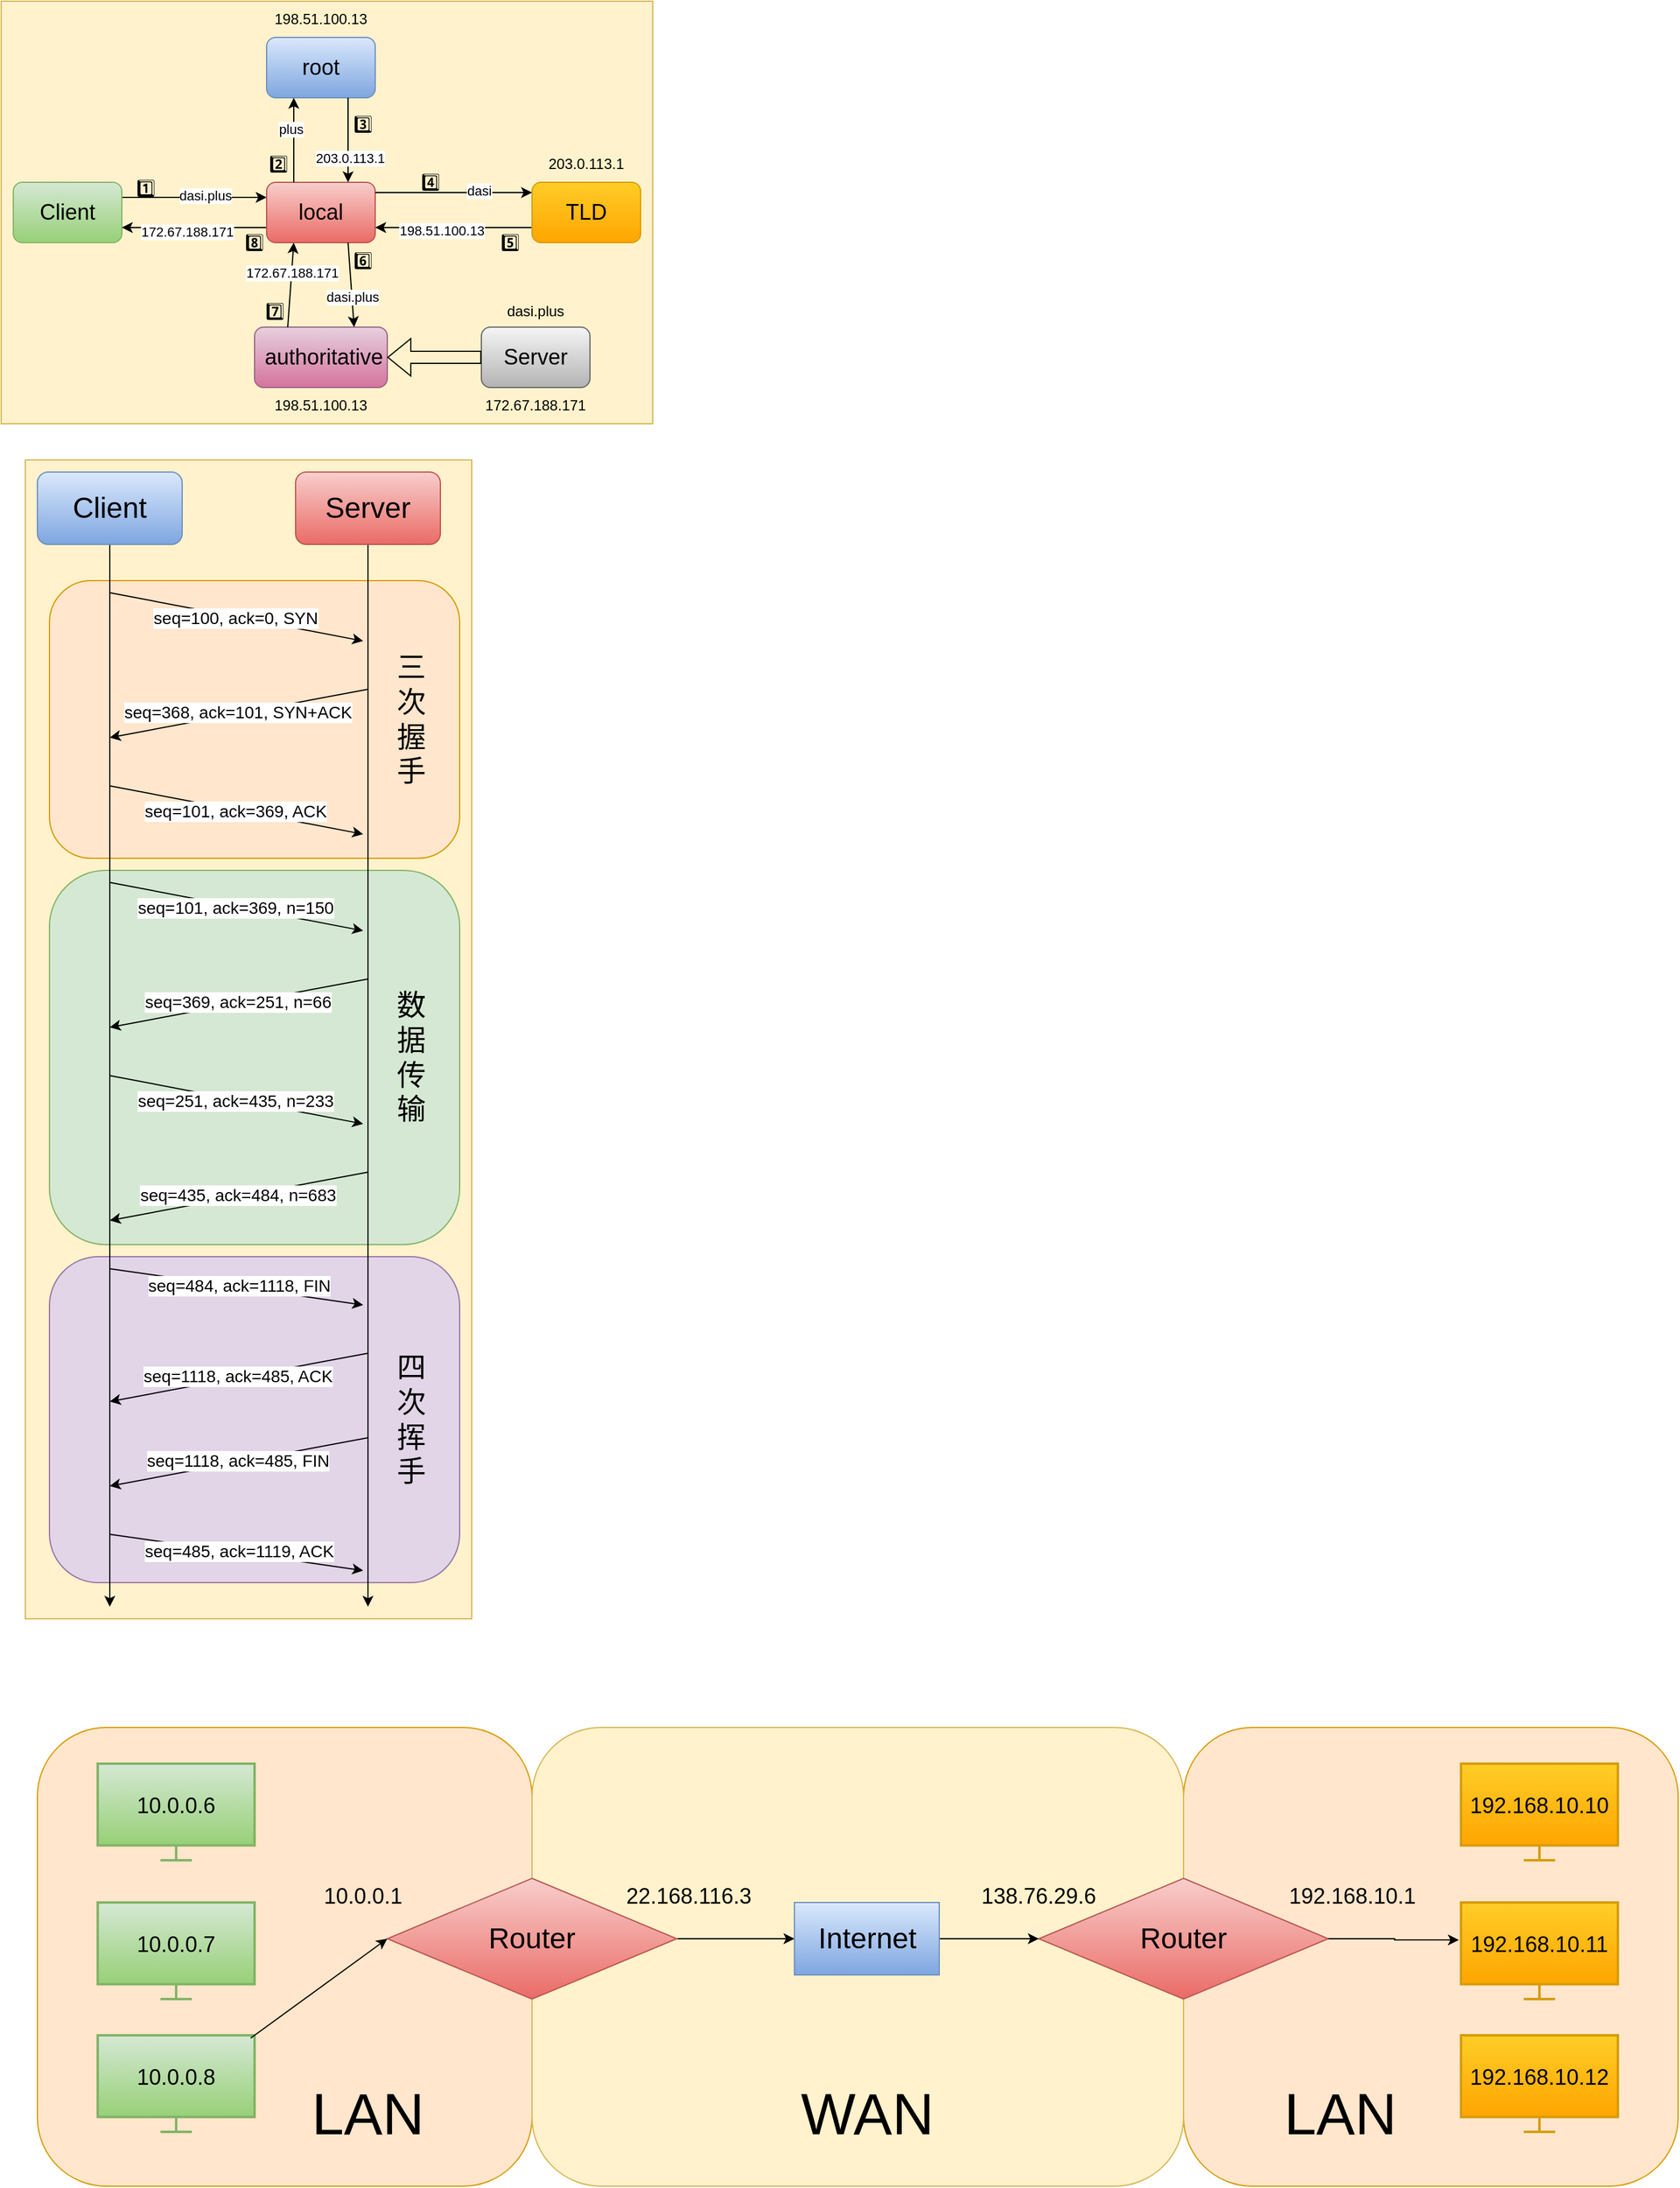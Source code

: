 <mxfile version="28.1.2">
  <diagram name="第 1 页" id="DXNposGeD8m2kUUD6dr9">
    <mxGraphModel dx="1627" dy="1253" grid="0" gridSize="10" guides="1" tooltips="1" connect="1" arrows="1" fold="1" page="1" pageScale="1" pageWidth="4000" pageHeight="5000" background="none" math="0" shadow="0">
      <root>
        <mxCell id="0" />
        <mxCell id="1" parent="0" />
        <mxCell id="_DVDi0-gc4gzOhhX8NLa-147" value="" style="rounded=1;whiteSpace=wrap;html=1;fillColor=#ffe6cc;strokeColor=#d79b00;" vertex="1" parent="1">
          <mxGeometry x="1050" y="1500" width="410" height="380" as="geometry" />
        </mxCell>
        <mxCell id="_DVDi0-gc4gzOhhX8NLa-146" value="" style="rounded=1;whiteSpace=wrap;html=1;fillColor=#ffe6cc;strokeColor=#d79b00;" vertex="1" parent="1">
          <mxGeometry x="100" y="1500" width="410" height="380" as="geometry" />
        </mxCell>
        <mxCell id="_DVDi0-gc4gzOhhX8NLa-143" value="" style="rounded=1;whiteSpace=wrap;html=1;fillColor=#fff2cc;strokeColor=#d6b656;" vertex="1" parent="1">
          <mxGeometry x="510" y="1500" width="540" height="380" as="geometry" />
        </mxCell>
        <mxCell id="_DVDi0-gc4gzOhhX8NLa-91" value="" style="rounded=0;whiteSpace=wrap;html=1;fillColor=#fff2cc;strokeColor=#d6b656;" vertex="1" parent="1">
          <mxGeometry x="90" y="450" width="370" height="960" as="geometry" />
        </mxCell>
        <mxCell id="_DVDi0-gc4gzOhhX8NLa-113" value="" style="rounded=1;whiteSpace=wrap;html=1;fillColor=#e1d5e7;strokeColor=#9673a6;" vertex="1" parent="1">
          <mxGeometry x="110" y="1110" width="340" height="270" as="geometry" />
        </mxCell>
        <mxCell id="_DVDi0-gc4gzOhhX8NLa-114" value="&lt;font style=&quot;font-size: 24px;&quot;&gt;四次挥手&lt;/font&gt;" style="text;html=1;align=center;verticalAlign=middle;whiteSpace=wrap;rounded=0;" vertex="1" parent="1">
          <mxGeometry x="400" y="1230" width="20" height="30" as="geometry" />
        </mxCell>
        <mxCell id="_DVDi0-gc4gzOhhX8NLa-111" value="" style="rounded=1;whiteSpace=wrap;html=1;fillColor=#d5e8d4;strokeColor=#82b366;" vertex="1" parent="1">
          <mxGeometry x="110" y="790" width="340" height="310" as="geometry" />
        </mxCell>
        <mxCell id="_DVDi0-gc4gzOhhX8NLa-112" value="&lt;font style=&quot;font-size: 24px;&quot;&gt;数据传输&lt;/font&gt;" style="text;html=1;align=center;verticalAlign=middle;whiteSpace=wrap;rounded=0;" vertex="1" parent="1">
          <mxGeometry x="400" y="930" width="20" height="30" as="geometry" />
        </mxCell>
        <mxCell id="_DVDi0-gc4gzOhhX8NLa-106" value="" style="rounded=1;whiteSpace=wrap;html=1;fillColor=#ffe6cc;strokeColor=#d79b00;" vertex="1" parent="1">
          <mxGeometry x="110" y="550" width="340" height="230" as="geometry" />
        </mxCell>
        <mxCell id="_DVDi0-gc4gzOhhX8NLa-3" value="" style="rounded=0;whiteSpace=wrap;html=1;fillColor=#fff2cc;strokeColor=#d6b656;" vertex="1" parent="1">
          <mxGeometry x="70" y="70" width="540" height="350" as="geometry" />
        </mxCell>
        <mxCell id="_DVDi0-gc4gzOhhX8NLa-32" style="edgeStyle=orthogonalEdgeStyle;rounded=0;orthogonalLoop=1;jettySize=auto;html=1;exitX=1;exitY=0.25;exitDx=0;exitDy=0;entryX=0;entryY=0.25;entryDx=0;entryDy=0;" edge="1" parent="1" source="_DVDi0-gc4gzOhhX8NLa-4" target="_DVDi0-gc4gzOhhX8NLa-6">
          <mxGeometry relative="1" as="geometry" />
        </mxCell>
        <mxCell id="_DVDi0-gc4gzOhhX8NLa-33" value="dasi.plus" style="edgeLabel;html=1;align=center;verticalAlign=middle;resizable=0;points=[];" vertex="1" connectable="0" parent="_DVDi0-gc4gzOhhX8NLa-32">
          <mxGeometry x="-0.171" y="1" relative="1" as="geometry">
            <mxPoint x="19" y="-1" as="offset" />
          </mxGeometry>
        </mxCell>
        <mxCell id="_DVDi0-gc4gzOhhX8NLa-4" value="&lt;font style=&quot;font-size: 18px;&quot;&gt;Client&lt;/font&gt;" style="rounded=1;whiteSpace=wrap;html=1;fillColor=#d5e8d4;gradientColor=#97d077;strokeColor=#82b366;" vertex="1" parent="1">
          <mxGeometry x="80" y="220" width="90" height="50" as="geometry" />
        </mxCell>
        <mxCell id="_DVDi0-gc4gzOhhX8NLa-55" style="edgeStyle=orthogonalEdgeStyle;rounded=0;orthogonalLoop=1;jettySize=auto;html=1;exitX=0;exitY=0.75;exitDx=0;exitDy=0;entryX=1;entryY=0.75;entryDx=0;entryDy=0;" edge="1" parent="1" source="_DVDi0-gc4gzOhhX8NLa-6" target="_DVDi0-gc4gzOhhX8NLa-4">
          <mxGeometry relative="1" as="geometry" />
        </mxCell>
        <mxCell id="_DVDi0-gc4gzOhhX8NLa-56" value="172.67.188.171" style="edgeLabel;html=1;align=center;verticalAlign=middle;resizable=0;points=[];" vertex="1" connectable="0" parent="_DVDi0-gc4gzOhhX8NLa-55">
          <mxGeometry x="0.616" relative="1" as="geometry">
            <mxPoint x="31" y="3" as="offset" />
          </mxGeometry>
        </mxCell>
        <mxCell id="_DVDi0-gc4gzOhhX8NLa-6" value="&lt;span style=&quot;font-size: 18px;&quot;&gt;local&lt;/span&gt;" style="rounded=1;whiteSpace=wrap;html=1;fillColor=#f8cecc;gradientColor=#ea6b66;strokeColor=#b85450;" vertex="1" parent="1">
          <mxGeometry x="290" y="220" width="90" height="50" as="geometry" />
        </mxCell>
        <mxCell id="_DVDi0-gc4gzOhhX8NLa-7" style="edgeStyle=orthogonalEdgeStyle;rounded=0;orthogonalLoop=1;jettySize=auto;html=1;exitX=0.5;exitY=1;exitDx=0;exitDy=0;" edge="1" parent="1" source="_DVDi0-gc4gzOhhX8NLa-4" target="_DVDi0-gc4gzOhhX8NLa-4">
          <mxGeometry relative="1" as="geometry" />
        </mxCell>
        <mxCell id="_DVDi0-gc4gzOhhX8NLa-10" value="&lt;span style=&quot;font-size: 18px;&quot;&gt;root&lt;/span&gt;" style="rounded=1;whiteSpace=wrap;html=1;fillColor=#dae8fc;gradientColor=#7ea6e0;strokeColor=#6c8ebf;" vertex="1" parent="1">
          <mxGeometry x="290" y="100" width="90" height="50" as="geometry" />
        </mxCell>
        <mxCell id="_DVDi0-gc4gzOhhX8NLa-38" style="edgeStyle=orthogonalEdgeStyle;rounded=0;orthogonalLoop=1;jettySize=auto;html=1;exitX=0;exitY=0.75;exitDx=0;exitDy=0;entryX=1;entryY=0.75;entryDx=0;entryDy=0;" edge="1" parent="1" source="_DVDi0-gc4gzOhhX8NLa-11" target="_DVDi0-gc4gzOhhX8NLa-6">
          <mxGeometry relative="1" as="geometry" />
        </mxCell>
        <mxCell id="_DVDi0-gc4gzOhhX8NLa-39" value="198.51.100.13" style="edgeLabel;html=1;align=center;verticalAlign=middle;resizable=0;points=[];" vertex="1" connectable="0" parent="_DVDi0-gc4gzOhhX8NLa-38">
          <mxGeometry x="0.525" y="2" relative="1" as="geometry">
            <mxPoint x="24" as="offset" />
          </mxGeometry>
        </mxCell>
        <mxCell id="_DVDi0-gc4gzOhhX8NLa-11" value="&lt;span style=&quot;font-size: 18px;&quot;&gt;TLD&lt;/span&gt;" style="rounded=1;whiteSpace=wrap;html=1;fillColor=#ffcd28;gradientColor=#ffa500;strokeColor=#d79b00;" vertex="1" parent="1">
          <mxGeometry x="510" y="220" width="90" height="50" as="geometry" />
        </mxCell>
        <mxCell id="_DVDi0-gc4gzOhhX8NLa-12" value="&lt;span style=&quot;font-size: 18px;&quot;&gt;&amp;nbsp;authoritative&lt;/span&gt;" style="rounded=1;whiteSpace=wrap;html=1;fillColor=#e6d0de;gradientColor=#d5739d;strokeColor=#996185;" vertex="1" parent="1">
          <mxGeometry x="280" y="340" width="110" height="50" as="geometry" />
        </mxCell>
        <mxCell id="_DVDi0-gc4gzOhhX8NLa-16" value="" style="endArrow=classic;html=1;rounded=0;exitX=0.25;exitY=0;exitDx=0;exitDy=0;entryX=0.25;entryY=1;entryDx=0;entryDy=0;" edge="1" parent="1" source="_DVDi0-gc4gzOhhX8NLa-6" target="_DVDi0-gc4gzOhhX8NLa-10">
          <mxGeometry width="50" height="50" relative="1" as="geometry">
            <mxPoint x="330" y="200" as="sourcePoint" />
            <mxPoint x="380" y="150" as="targetPoint" />
          </mxGeometry>
        </mxCell>
        <mxCell id="_DVDi0-gc4gzOhhX8NLa-18" value="plus" style="edgeLabel;html=1;align=center;verticalAlign=middle;resizable=0;points=[];" vertex="1" connectable="0" parent="_DVDi0-gc4gzOhhX8NLa-16">
          <mxGeometry x="-0.1" y="3" relative="1" as="geometry">
            <mxPoint y="-13" as="offset" />
          </mxGeometry>
        </mxCell>
        <mxCell id="_DVDi0-gc4gzOhhX8NLa-17" value="" style="endArrow=classic;html=1;rounded=0;exitX=0.75;exitY=1;exitDx=0;exitDy=0;entryX=0.75;entryY=0;entryDx=0;entryDy=0;" edge="1" parent="1" source="_DVDi0-gc4gzOhhX8NLa-10" target="_DVDi0-gc4gzOhhX8NLa-6">
          <mxGeometry width="50" height="50" relative="1" as="geometry">
            <mxPoint x="290" y="250" as="sourcePoint" />
            <mxPoint x="360" y="180" as="targetPoint" />
          </mxGeometry>
        </mxCell>
        <mxCell id="_DVDi0-gc4gzOhhX8NLa-19" value="203.0.113.1" style="edgeLabel;html=1;align=center;verticalAlign=middle;resizable=0;points=[];" vertex="1" connectable="0" parent="_DVDi0-gc4gzOhhX8NLa-17">
          <mxGeometry x="-0.019" y="1" relative="1" as="geometry">
            <mxPoint y="15" as="offset" />
          </mxGeometry>
        </mxCell>
        <mxCell id="_DVDi0-gc4gzOhhX8NLa-20" value="198.51.100.13" style="text;html=1;align=center;verticalAlign=middle;whiteSpace=wrap;rounded=0;" vertex="1" parent="1">
          <mxGeometry x="305" y="70" width="60" height="30" as="geometry" />
        </mxCell>
        <mxCell id="_DVDi0-gc4gzOhhX8NLa-21" value="203.0.113.1" style="text;html=1;align=center;verticalAlign=middle;whiteSpace=wrap;rounded=0;" vertex="1" parent="1">
          <mxGeometry x="525" y="190" width="60" height="30" as="geometry" />
        </mxCell>
        <mxCell id="_DVDi0-gc4gzOhhX8NLa-22" value="198.51.100.13" style="text;html=1;align=center;verticalAlign=middle;whiteSpace=wrap;rounded=0;" vertex="1" parent="1">
          <mxGeometry x="305" y="390" width="60" height="30" as="geometry" />
        </mxCell>
        <mxCell id="_DVDi0-gc4gzOhhX8NLa-24" value="&lt;font style=&quot;font-size: 14px;&quot;&gt;2️⃣&lt;/font&gt;" style="text;html=1;align=center;verticalAlign=middle;whiteSpace=wrap;rounded=0;" vertex="1" parent="1">
          <mxGeometry x="270" y="190" width="60" height="30" as="geometry" />
        </mxCell>
        <mxCell id="_DVDi0-gc4gzOhhX8NLa-25" value="&lt;font style=&quot;font-size: 14px;&quot;&gt;1️⃣&lt;/font&gt;" style="text;html=1;align=center;verticalAlign=middle;whiteSpace=wrap;rounded=0;" vertex="1" parent="1">
          <mxGeometry x="160" y="210" width="60" height="30" as="geometry" />
        </mxCell>
        <mxCell id="_DVDi0-gc4gzOhhX8NLa-26" value="&lt;font style=&quot;font-size: 14px;&quot;&gt;3️⃣&lt;/font&gt;" style="text;html=1;align=center;verticalAlign=middle;whiteSpace=wrap;rounded=0;" vertex="1" parent="1">
          <mxGeometry x="340" y="157" width="60" height="30" as="geometry" />
        </mxCell>
        <mxCell id="_DVDi0-gc4gzOhhX8NLa-28" value="" style="endArrow=classic;html=1;rounded=0;exitX=1;exitY=0.25;exitDx=0;exitDy=0;entryX=0;entryY=0.25;entryDx=0;entryDy=0;" edge="1" parent="1">
          <mxGeometry width="50" height="50" relative="1" as="geometry">
            <mxPoint x="380.0" y="228.5" as="sourcePoint" />
            <mxPoint x="510" y="228.5" as="targetPoint" />
          </mxGeometry>
        </mxCell>
        <mxCell id="_DVDi0-gc4gzOhhX8NLa-29" value="dasi" style="edgeLabel;html=1;align=center;verticalAlign=middle;resizable=0;points=[];" vertex="1" connectable="0" parent="_DVDi0-gc4gzOhhX8NLa-28">
          <mxGeometry x="-0.1" y="3" relative="1" as="geometry">
            <mxPoint x="27" y="1" as="offset" />
          </mxGeometry>
        </mxCell>
        <mxCell id="_DVDi0-gc4gzOhhX8NLa-34" value="&lt;font style=&quot;font-size: 14px;&quot;&gt;4️⃣&lt;/font&gt;" style="text;html=1;align=center;verticalAlign=middle;whiteSpace=wrap;rounded=0;" vertex="1" parent="1">
          <mxGeometry x="396" y="205" width="60" height="30" as="geometry" />
        </mxCell>
        <mxCell id="_DVDi0-gc4gzOhhX8NLa-40" value="&lt;font style=&quot;font-size: 14px;&quot;&gt;5️⃣&lt;/font&gt;" style="text;html=1;align=center;verticalAlign=middle;whiteSpace=wrap;rounded=0;" vertex="1" parent="1">
          <mxGeometry x="462" y="255" width="60" height="30" as="geometry" />
        </mxCell>
        <mxCell id="_DVDi0-gc4gzOhhX8NLa-44" value="" style="endArrow=classic;html=1;rounded=0;exitX=0.75;exitY=1;exitDx=0;exitDy=0;entryX=0.75;entryY=0;entryDx=0;entryDy=0;" edge="1" parent="1" source="_DVDi0-gc4gzOhhX8NLa-6" target="_DVDi0-gc4gzOhhX8NLa-12">
          <mxGeometry width="50" height="50" relative="1" as="geometry">
            <mxPoint x="365" y="300" as="sourcePoint" />
            <mxPoint x="495.0" y="300" as="targetPoint" />
          </mxGeometry>
        </mxCell>
        <mxCell id="_DVDi0-gc4gzOhhX8NLa-52" value="dasi.plus" style="edgeLabel;html=1;align=center;verticalAlign=middle;resizable=0;points=[];" vertex="1" connectable="0" parent="_DVDi0-gc4gzOhhX8NLa-44">
          <mxGeometry x="0.267" relative="1" as="geometry">
            <mxPoint as="offset" />
          </mxGeometry>
        </mxCell>
        <mxCell id="_DVDi0-gc4gzOhhX8NLa-47" value="" style="endArrow=classic;html=1;rounded=0;exitX=0.25;exitY=0;exitDx=0;exitDy=0;entryX=0.25;entryY=1;entryDx=0;entryDy=0;" edge="1" parent="1" source="_DVDi0-gc4gzOhhX8NLa-12" target="_DVDi0-gc4gzOhhX8NLa-6">
          <mxGeometry width="50" height="50" relative="1" as="geometry">
            <mxPoint x="360" y="290" as="sourcePoint" />
            <mxPoint x="365" y="360" as="targetPoint" />
          </mxGeometry>
        </mxCell>
        <mxCell id="_DVDi0-gc4gzOhhX8NLa-54" value="172.67.188.171" style="edgeLabel;html=1;align=center;verticalAlign=middle;resizable=0;points=[];" vertex="1" connectable="0" parent="_DVDi0-gc4gzOhhX8NLa-47">
          <mxGeometry x="0.303" relative="1" as="geometry">
            <mxPoint as="offset" />
          </mxGeometry>
        </mxCell>
        <mxCell id="_DVDi0-gc4gzOhhX8NLa-49" value="&lt;font style=&quot;font-size: 14px;&quot;&gt;6️⃣&lt;/font&gt;" style="text;html=1;align=center;verticalAlign=middle;whiteSpace=wrap;rounded=0;" vertex="1" parent="1">
          <mxGeometry x="340" y="270" width="60" height="30" as="geometry" />
        </mxCell>
        <mxCell id="_DVDi0-gc4gzOhhX8NLa-50" value="&lt;font style=&quot;font-size: 14px;&quot;&gt;7️⃣&lt;/font&gt;" style="text;html=1;align=center;verticalAlign=middle;whiteSpace=wrap;rounded=0;" vertex="1" parent="1">
          <mxGeometry x="267" y="312" width="60" height="30" as="geometry" />
        </mxCell>
        <mxCell id="_DVDi0-gc4gzOhhX8NLa-57" value="&lt;span style=&quot;font-size: 14px;&quot;&gt;8️⃣&lt;/span&gt;" style="text;html=1;align=center;verticalAlign=middle;whiteSpace=wrap;rounded=0;" vertex="1" parent="1">
          <mxGeometry x="250" y="255" width="60" height="30" as="geometry" />
        </mxCell>
        <mxCell id="_DVDi0-gc4gzOhhX8NLa-58" value="&lt;span style=&quot;font-size: 18px;&quot;&gt;Server&lt;/span&gt;" style="rounded=1;whiteSpace=wrap;html=1;fillColor=#f5f5f5;strokeColor=#666666;gradientColor=#b3b3b3;" vertex="1" parent="1">
          <mxGeometry x="468" y="340" width="90" height="50" as="geometry" />
        </mxCell>
        <mxCell id="_DVDi0-gc4gzOhhX8NLa-59" value="172.67.188.171" style="text;html=1;align=center;verticalAlign=middle;whiteSpace=wrap;rounded=0;" vertex="1" parent="1">
          <mxGeometry x="483" y="390" width="60" height="30" as="geometry" />
        </mxCell>
        <mxCell id="_DVDi0-gc4gzOhhX8NLa-62" value="dasi.plus" style="text;html=1;align=center;verticalAlign=middle;whiteSpace=wrap;rounded=0;" vertex="1" parent="1">
          <mxGeometry x="483" y="312" width="60" height="30" as="geometry" />
        </mxCell>
        <mxCell id="_DVDi0-gc4gzOhhX8NLa-66" value="" style="shape=flexArrow;endArrow=classic;html=1;rounded=0;exitX=0;exitY=0.5;exitDx=0;exitDy=0;entryX=1;entryY=0.5;entryDx=0;entryDy=0;" edge="1" parent="1" source="_DVDi0-gc4gzOhhX8NLa-58" target="_DVDi0-gc4gzOhhX8NLa-12">
          <mxGeometry width="50" height="50" relative="1" as="geometry">
            <mxPoint x="379" y="290" as="sourcePoint" />
            <mxPoint x="429" y="240" as="targetPoint" />
          </mxGeometry>
        </mxCell>
        <mxCell id="_DVDi0-gc4gzOhhX8NLa-71" style="edgeStyle=orthogonalEdgeStyle;rounded=0;orthogonalLoop=1;jettySize=auto;html=1;exitX=0.5;exitY=1;exitDx=0;exitDy=0;" edge="1" parent="1" source="_DVDi0-gc4gzOhhX8NLa-69">
          <mxGeometry relative="1" as="geometry">
            <mxPoint x="160" y="1400" as="targetPoint" />
          </mxGeometry>
        </mxCell>
        <mxCell id="_DVDi0-gc4gzOhhX8NLa-69" value="&lt;font style=&quot;font-size: 24px;&quot;&gt;Client&lt;/font&gt;" style="rounded=1;whiteSpace=wrap;html=1;fillColor=#dae8fc;gradientColor=#7ea6e0;strokeColor=#6c8ebf;" vertex="1" parent="1">
          <mxGeometry x="100" y="460" width="120" height="60" as="geometry" />
        </mxCell>
        <mxCell id="_DVDi0-gc4gzOhhX8NLa-72" style="edgeStyle=orthogonalEdgeStyle;rounded=0;orthogonalLoop=1;jettySize=auto;html=1;exitX=0.5;exitY=1;exitDx=0;exitDy=0;" edge="1" parent="1" source="_DVDi0-gc4gzOhhX8NLa-70">
          <mxGeometry relative="1" as="geometry">
            <mxPoint x="374" y="1400" as="targetPoint" />
          </mxGeometry>
        </mxCell>
        <mxCell id="_DVDi0-gc4gzOhhX8NLa-70" value="&lt;font style=&quot;font-size: 24px;&quot;&gt;Server&lt;/font&gt;" style="rounded=1;whiteSpace=wrap;html=1;fillColor=#f8cecc;gradientColor=#ea6b66;strokeColor=#b85450;" vertex="1" parent="1">
          <mxGeometry x="314" y="460" width="120" height="60" as="geometry" />
        </mxCell>
        <mxCell id="_DVDi0-gc4gzOhhX8NLa-76" value="" style="endArrow=classic;html=1;rounded=0;" edge="1" parent="1">
          <mxGeometry width="50" height="50" relative="1" as="geometry">
            <mxPoint x="160" y="800" as="sourcePoint" />
            <mxPoint x="370" y="840" as="targetPoint" />
          </mxGeometry>
        </mxCell>
        <mxCell id="_DVDi0-gc4gzOhhX8NLa-80" value="&lt;font style=&quot;font-size: 14px;&quot;&gt;seq=101, ack=369, n=150&lt;/font&gt;" style="edgeLabel;html=1;align=center;verticalAlign=middle;resizable=0;points=[];" vertex="1" connectable="0" parent="_DVDi0-gc4gzOhhX8NLa-76">
          <mxGeometry x="-0.008" y="-1" relative="1" as="geometry">
            <mxPoint as="offset" />
          </mxGeometry>
        </mxCell>
        <mxCell id="_DVDi0-gc4gzOhhX8NLa-77" value="" style="endArrow=classic;html=1;rounded=0;" edge="1" parent="1">
          <mxGeometry width="50" height="50" relative="1" as="geometry">
            <mxPoint x="374" y="880" as="sourcePoint" />
            <mxPoint x="160" y="920" as="targetPoint" />
          </mxGeometry>
        </mxCell>
        <mxCell id="_DVDi0-gc4gzOhhX8NLa-81" value="&lt;font style=&quot;font-size: 14px;&quot;&gt;seq=369, ack=251, n=66&lt;/font&gt;" style="edgeLabel;html=1;align=center;verticalAlign=middle;resizable=0;points=[];" vertex="1" connectable="0" parent="_DVDi0-gc4gzOhhX8NLa-77">
          <mxGeometry x="0.008" y="-1" relative="1" as="geometry">
            <mxPoint as="offset" />
          </mxGeometry>
        </mxCell>
        <mxCell id="_DVDi0-gc4gzOhhX8NLa-83" value="" style="endArrow=classic;html=1;rounded=0;" edge="1" parent="1">
          <mxGeometry width="50" height="50" relative="1" as="geometry">
            <mxPoint x="160" y="960" as="sourcePoint" />
            <mxPoint x="370" y="1000" as="targetPoint" />
          </mxGeometry>
        </mxCell>
        <mxCell id="_DVDi0-gc4gzOhhX8NLa-84" value="&lt;font style=&quot;font-size: 14px;&quot;&gt;seq=251, ack=435, n=233&lt;/font&gt;" style="edgeLabel;html=1;align=center;verticalAlign=middle;resizable=0;points=[];" vertex="1" connectable="0" parent="_DVDi0-gc4gzOhhX8NLa-83">
          <mxGeometry x="-0.008" y="-1" relative="1" as="geometry">
            <mxPoint as="offset" />
          </mxGeometry>
        </mxCell>
        <mxCell id="_DVDi0-gc4gzOhhX8NLa-85" value="" style="endArrow=classic;html=1;rounded=0;" edge="1" parent="1">
          <mxGeometry width="50" height="50" relative="1" as="geometry">
            <mxPoint x="374" y="1040" as="sourcePoint" />
            <mxPoint x="160" y="1080" as="targetPoint" />
          </mxGeometry>
        </mxCell>
        <mxCell id="_DVDi0-gc4gzOhhX8NLa-86" value="&lt;font style=&quot;font-size: 14px;&quot;&gt;seq=435, ack=484, n=683&lt;/font&gt;" style="edgeLabel;html=1;align=center;verticalAlign=middle;resizable=0;points=[];" vertex="1" connectable="0" parent="_DVDi0-gc4gzOhhX8NLa-85">
          <mxGeometry x="0.008" y="-1" relative="1" as="geometry">
            <mxPoint as="offset" />
          </mxGeometry>
        </mxCell>
        <mxCell id="_DVDi0-gc4gzOhhX8NLa-88" value="" style="endArrow=classic;html=1;rounded=0;" edge="1" parent="1">
          <mxGeometry width="50" height="50" relative="1" as="geometry">
            <mxPoint x="160" y="1120" as="sourcePoint" />
            <mxPoint x="370" y="1150" as="targetPoint" />
          </mxGeometry>
        </mxCell>
        <mxCell id="_DVDi0-gc4gzOhhX8NLa-89" value="&lt;span style=&quot;font-size: 14px;&quot;&gt;seq=484, ack=1118, FIN&lt;/span&gt;" style="edgeLabel;html=1;align=center;verticalAlign=middle;resizable=0;points=[];" vertex="1" connectable="0" parent="_DVDi0-gc4gzOhhX8NLa-88">
          <mxGeometry x="0.014" y="1" relative="1" as="geometry">
            <mxPoint as="offset" />
          </mxGeometry>
        </mxCell>
        <mxCell id="_DVDi0-gc4gzOhhX8NLa-93" value="" style="endArrow=classic;html=1;rounded=0;" edge="1" parent="1">
          <mxGeometry width="50" height="50" relative="1" as="geometry">
            <mxPoint x="160" y="560" as="sourcePoint" />
            <mxPoint x="370" y="600" as="targetPoint" />
          </mxGeometry>
        </mxCell>
        <mxCell id="_DVDi0-gc4gzOhhX8NLa-94" value="&lt;font style=&quot;font-size: 14px;&quot;&gt;seq=100, ack=0, SYN&lt;/font&gt;" style="edgeLabel;html=1;align=center;verticalAlign=middle;resizable=0;points=[];" vertex="1" connectable="0" parent="_DVDi0-gc4gzOhhX8NLa-93">
          <mxGeometry x="-0.008" y="-1" relative="1" as="geometry">
            <mxPoint as="offset" />
          </mxGeometry>
        </mxCell>
        <mxCell id="_DVDi0-gc4gzOhhX8NLa-95" value="" style="endArrow=classic;html=1;rounded=0;" edge="1" parent="1">
          <mxGeometry width="50" height="50" relative="1" as="geometry">
            <mxPoint x="374" y="640" as="sourcePoint" />
            <mxPoint x="160" y="680" as="targetPoint" />
          </mxGeometry>
        </mxCell>
        <mxCell id="_DVDi0-gc4gzOhhX8NLa-96" value="&lt;font style=&quot;font-size: 14px;&quot;&gt;seq=368, ack=101, SYN+ACK&lt;/font&gt;" style="edgeLabel;html=1;align=center;verticalAlign=middle;resizable=0;points=[];" vertex="1" connectable="0" parent="_DVDi0-gc4gzOhhX8NLa-95">
          <mxGeometry x="0.008" y="-1" relative="1" as="geometry">
            <mxPoint as="offset" />
          </mxGeometry>
        </mxCell>
        <mxCell id="_DVDi0-gc4gzOhhX8NLa-97" value="" style="endArrow=classic;html=1;rounded=0;" edge="1" parent="1">
          <mxGeometry width="50" height="50" relative="1" as="geometry">
            <mxPoint x="160" y="720" as="sourcePoint" />
            <mxPoint x="370" y="760" as="targetPoint" />
          </mxGeometry>
        </mxCell>
        <mxCell id="_DVDi0-gc4gzOhhX8NLa-98" value="&lt;font style=&quot;font-size: 14px;&quot;&gt;seq=101, ack=369, ACK&lt;/font&gt;" style="edgeLabel;html=1;align=center;verticalAlign=middle;resizable=0;points=[];" vertex="1" connectable="0" parent="_DVDi0-gc4gzOhhX8NLa-97">
          <mxGeometry x="-0.008" y="-1" relative="1" as="geometry">
            <mxPoint as="offset" />
          </mxGeometry>
        </mxCell>
        <mxCell id="_DVDi0-gc4gzOhhX8NLa-100" value="" style="endArrow=classic;html=1;rounded=0;" edge="1" parent="1">
          <mxGeometry width="50" height="50" relative="1" as="geometry">
            <mxPoint x="374" y="1190" as="sourcePoint" />
            <mxPoint x="160" y="1230" as="targetPoint" />
          </mxGeometry>
        </mxCell>
        <mxCell id="_DVDi0-gc4gzOhhX8NLa-101" value="&lt;font style=&quot;font-size: 14px;&quot;&gt;seq=1118, ack=485, ACK&lt;/font&gt;" style="edgeLabel;html=1;align=center;verticalAlign=middle;resizable=0;points=[];" vertex="1" connectable="0" parent="_DVDi0-gc4gzOhhX8NLa-100">
          <mxGeometry x="0.008" y="-1" relative="1" as="geometry">
            <mxPoint as="offset" />
          </mxGeometry>
        </mxCell>
        <mxCell id="_DVDi0-gc4gzOhhX8NLa-102" value="" style="endArrow=classic;html=1;rounded=0;" edge="1" parent="1">
          <mxGeometry width="50" height="50" relative="1" as="geometry">
            <mxPoint x="160" y="1340" as="sourcePoint" />
            <mxPoint x="370" y="1370" as="targetPoint" />
          </mxGeometry>
        </mxCell>
        <mxCell id="_DVDi0-gc4gzOhhX8NLa-103" value="&lt;span style=&quot;font-size: 14px;&quot;&gt;seq=485, ack=1119, ACK&lt;/span&gt;" style="edgeLabel;html=1;align=center;verticalAlign=middle;resizable=0;points=[];" vertex="1" connectable="0" parent="_DVDi0-gc4gzOhhX8NLa-102">
          <mxGeometry x="0.014" y="1" relative="1" as="geometry">
            <mxPoint as="offset" />
          </mxGeometry>
        </mxCell>
        <mxCell id="_DVDi0-gc4gzOhhX8NLa-104" value="" style="endArrow=classic;html=1;rounded=0;" edge="1" parent="1">
          <mxGeometry width="50" height="50" relative="1" as="geometry">
            <mxPoint x="374" y="1260" as="sourcePoint" />
            <mxPoint x="160" y="1300" as="targetPoint" />
          </mxGeometry>
        </mxCell>
        <mxCell id="_DVDi0-gc4gzOhhX8NLa-105" value="&lt;font style=&quot;font-size: 14px;&quot;&gt;seq=1118, ack=485, FIN&lt;/font&gt;" style="edgeLabel;html=1;align=center;verticalAlign=middle;resizable=0;points=[];" vertex="1" connectable="0" parent="_DVDi0-gc4gzOhhX8NLa-104">
          <mxGeometry x="0.008" y="-1" relative="1" as="geometry">
            <mxPoint as="offset" />
          </mxGeometry>
        </mxCell>
        <mxCell id="_DVDi0-gc4gzOhhX8NLa-108" value="&lt;font style=&quot;font-size: 24px;&quot;&gt;三次握手&lt;/font&gt;" style="text;html=1;align=center;verticalAlign=middle;whiteSpace=wrap;rounded=0;" vertex="1" parent="1">
          <mxGeometry x="400" y="650" width="20" height="30" as="geometry" />
        </mxCell>
        <mxCell id="_DVDi0-gc4gzOhhX8NLa-119" value="" style="html=1;verticalLabelPosition=bottom;align=center;labelBackgroundColor=#ffffff;verticalAlign=top;strokeWidth=2;strokeColor=#d79b00;shadow=0;dashed=0;shape=mxgraph.ios7.icons.monitor;fillColor=#ffcd28;gradientColor=#ffa500;" vertex="1" parent="1">
          <mxGeometry x="1280" y="1530" width="130" height="80" as="geometry" />
        </mxCell>
        <mxCell id="_DVDi0-gc4gzOhhX8NLa-120" value="&lt;font style=&quot;font-size: 18px;&quot;&gt;192.168.10.10&lt;/font&gt;" style="text;html=1;align=center;verticalAlign=middle;whiteSpace=wrap;rounded=0;" vertex="1" parent="1">
          <mxGeometry x="1315" y="1550" width="60" height="30" as="geometry" />
        </mxCell>
        <mxCell id="_DVDi0-gc4gzOhhX8NLa-121" value="" style="html=1;verticalLabelPosition=bottom;align=center;labelBackgroundColor=#ffffff;verticalAlign=top;strokeWidth=2;strokeColor=#d79b00;shadow=0;dashed=0;shape=mxgraph.ios7.icons.monitor;fillColor=#ffcd28;gradientColor=#ffa500;" vertex="1" parent="1">
          <mxGeometry x="1280" y="1645" width="130" height="80" as="geometry" />
        </mxCell>
        <mxCell id="_DVDi0-gc4gzOhhX8NLa-122" value="&lt;font style=&quot;font-size: 18px;&quot;&gt;192.168.10.11&lt;/font&gt;" style="text;html=1;align=center;verticalAlign=middle;whiteSpace=wrap;rounded=0;" vertex="1" parent="1">
          <mxGeometry x="1315" y="1665" width="60" height="30" as="geometry" />
        </mxCell>
        <mxCell id="_DVDi0-gc4gzOhhX8NLa-123" value="" style="html=1;verticalLabelPosition=bottom;align=center;labelBackgroundColor=#ffffff;verticalAlign=top;strokeWidth=2;strokeColor=#d79b00;shadow=0;dashed=0;shape=mxgraph.ios7.icons.monitor;fillColor=#ffcd28;gradientColor=#ffa500;" vertex="1" parent="1">
          <mxGeometry x="1280" y="1755" width="130" height="80" as="geometry" />
        </mxCell>
        <mxCell id="_DVDi0-gc4gzOhhX8NLa-124" value="&lt;font style=&quot;font-size: 18px;&quot;&gt;192.168.10.12&lt;/font&gt;" style="text;html=1;align=center;verticalAlign=middle;whiteSpace=wrap;rounded=0;" vertex="1" parent="1">
          <mxGeometry x="1315" y="1775" width="60" height="30" as="geometry" />
        </mxCell>
        <mxCell id="_DVDi0-gc4gzOhhX8NLa-127" value="&lt;font style=&quot;font-size: 24px;&quot;&gt;Router&lt;/font&gt;" style="rhombus;whiteSpace=wrap;html=1;fillColor=#f8cecc;gradientColor=#ea6b66;strokeColor=#b85450;" vertex="1" parent="1">
          <mxGeometry x="930" y="1625" width="240" height="100" as="geometry" />
        </mxCell>
        <mxCell id="_DVDi0-gc4gzOhhX8NLa-128" value="&lt;font style=&quot;font-size: 18px;&quot;&gt;192.168.10.1&lt;/font&gt;" style="text;html=1;align=center;verticalAlign=middle;whiteSpace=wrap;rounded=0;" vertex="1" parent="1">
          <mxGeometry x="1160" y="1625" width="60" height="30" as="geometry" />
        </mxCell>
        <mxCell id="_DVDi0-gc4gzOhhX8NLa-129" value="&lt;font style=&quot;font-size: 18px;&quot;&gt;138.76.29.6&lt;/font&gt;" style="text;html=1;align=center;verticalAlign=middle;whiteSpace=wrap;rounded=0;" vertex="1" parent="1">
          <mxGeometry x="900" y="1625" width="60" height="30" as="geometry" />
        </mxCell>
        <mxCell id="_DVDi0-gc4gzOhhX8NLa-133" value="" style="html=1;verticalLabelPosition=bottom;align=center;labelBackgroundColor=#ffffff;verticalAlign=top;strokeWidth=2;strokeColor=#82b366;shadow=0;dashed=0;shape=mxgraph.ios7.icons.monitor;fillColor=#d5e8d4;gradientColor=#97d077;" vertex="1" parent="1">
          <mxGeometry x="150" y="1530" width="130" height="80" as="geometry" />
        </mxCell>
        <mxCell id="_DVDi0-gc4gzOhhX8NLa-134" value="&lt;span style=&quot;font-size: 18px;&quot;&gt;10.0.0.6&lt;/span&gt;" style="text;html=1;align=center;verticalAlign=middle;whiteSpace=wrap;rounded=0;" vertex="1" parent="1">
          <mxGeometry x="185" y="1550" width="60" height="30" as="geometry" />
        </mxCell>
        <mxCell id="_DVDi0-gc4gzOhhX8NLa-135" value="" style="html=1;verticalLabelPosition=bottom;align=center;labelBackgroundColor=#ffffff;verticalAlign=top;strokeWidth=2;strokeColor=#82b366;shadow=0;dashed=0;shape=mxgraph.ios7.icons.monitor;fillColor=#d5e8d4;gradientColor=#97d077;" vertex="1" parent="1">
          <mxGeometry x="150" y="1645" width="130" height="80" as="geometry" />
        </mxCell>
        <mxCell id="_DVDi0-gc4gzOhhX8NLa-136" value="&lt;font style=&quot;font-size: 18px;&quot;&gt;10.0.0.7&lt;/font&gt;" style="text;html=1;align=center;verticalAlign=middle;whiteSpace=wrap;rounded=0;" vertex="1" parent="1">
          <mxGeometry x="185" y="1665" width="60" height="30" as="geometry" />
        </mxCell>
        <mxCell id="_DVDi0-gc4gzOhhX8NLa-137" value="" style="html=1;verticalLabelPosition=bottom;align=center;labelBackgroundColor=#ffffff;verticalAlign=top;strokeWidth=2;strokeColor=#82b366;shadow=0;dashed=0;shape=mxgraph.ios7.icons.monitor;fillColor=#d5e8d4;gradientColor=#97d077;" vertex="1" parent="1">
          <mxGeometry x="150" y="1755" width="130" height="80" as="geometry" />
        </mxCell>
        <mxCell id="_DVDi0-gc4gzOhhX8NLa-138" value="&lt;font style=&quot;font-size: 18px;&quot;&gt;10.0.0.8&lt;/font&gt;" style="text;html=1;align=center;verticalAlign=middle;whiteSpace=wrap;rounded=0;" vertex="1" parent="1">
          <mxGeometry x="185" y="1775" width="60" height="30" as="geometry" />
        </mxCell>
        <mxCell id="_DVDi0-gc4gzOhhX8NLa-149" style="edgeStyle=orthogonalEdgeStyle;rounded=0;orthogonalLoop=1;jettySize=auto;html=1;exitX=1;exitY=0.5;exitDx=0;exitDy=0;entryX=0;entryY=0.5;entryDx=0;entryDy=0;" edge="1" parent="1" source="_DVDi0-gc4gzOhhX8NLa-139" target="_DVDi0-gc4gzOhhX8NLa-142">
          <mxGeometry relative="1" as="geometry" />
        </mxCell>
        <mxCell id="_DVDi0-gc4gzOhhX8NLa-139" value="&lt;font style=&quot;font-size: 24px;&quot;&gt;Router&lt;/font&gt;" style="rhombus;whiteSpace=wrap;html=1;fillColor=#f8cecc;strokeColor=#b85450;gradientColor=#ea6b66;" vertex="1" parent="1">
          <mxGeometry x="390" y="1625" width="240" height="100" as="geometry" />
        </mxCell>
        <mxCell id="_DVDi0-gc4gzOhhX8NLa-140" value="&lt;span style=&quot;font-size: 18px;&quot;&gt;22.168.116.3&lt;/span&gt;" style="text;html=1;align=center;verticalAlign=middle;whiteSpace=wrap;rounded=0;" vertex="1" parent="1">
          <mxGeometry x="610" y="1625" width="60" height="30" as="geometry" />
        </mxCell>
        <mxCell id="_DVDi0-gc4gzOhhX8NLa-141" value="&lt;font style=&quot;font-size: 18px;&quot;&gt;10.0.0.1&lt;/font&gt;" style="text;html=1;align=center;verticalAlign=middle;whiteSpace=wrap;rounded=0;" vertex="1" parent="1">
          <mxGeometry x="340" y="1625" width="60" height="30" as="geometry" />
        </mxCell>
        <mxCell id="_DVDi0-gc4gzOhhX8NLa-150" style="edgeStyle=orthogonalEdgeStyle;rounded=0;orthogonalLoop=1;jettySize=auto;html=1;exitX=1;exitY=0.5;exitDx=0;exitDy=0;entryX=0;entryY=0.5;entryDx=0;entryDy=0;" edge="1" parent="1" source="_DVDi0-gc4gzOhhX8NLa-142" target="_DVDi0-gc4gzOhhX8NLa-127">
          <mxGeometry relative="1" as="geometry" />
        </mxCell>
        <mxCell id="_DVDi0-gc4gzOhhX8NLa-142" value="&lt;font style=&quot;font-size: 24px;&quot;&gt;Internet&lt;/font&gt;" style="rounded=0;whiteSpace=wrap;html=1;fillColor=#dae8fc;gradientColor=#7ea6e0;strokeColor=#6c8ebf;" vertex="1" parent="1">
          <mxGeometry x="727.5" y="1645" width="120" height="60" as="geometry" />
        </mxCell>
        <mxCell id="_DVDi0-gc4gzOhhX8NLa-144" value="&lt;font style=&quot;font-size: 48px;&quot;&gt;WAN&lt;/font&gt;" style="text;html=1;align=center;verticalAlign=middle;whiteSpace=wrap;rounded=0;" vertex="1" parent="1">
          <mxGeometry x="757.5" y="1805" width="60" height="30" as="geometry" />
        </mxCell>
        <mxCell id="_DVDi0-gc4gzOhhX8NLa-151" value="" style="endArrow=classic;html=1;rounded=0;entryX=0;entryY=0.5;entryDx=0;entryDy=0;exitX=0.975;exitY=0.03;exitDx=0;exitDy=0;exitPerimeter=0;" edge="1" parent="1" source="_DVDi0-gc4gzOhhX8NLa-137" target="_DVDi0-gc4gzOhhX8NLa-139">
          <mxGeometry width="50" height="50" relative="1" as="geometry">
            <mxPoint x="760" y="1580" as="sourcePoint" />
            <mxPoint x="810" y="1530" as="targetPoint" />
          </mxGeometry>
        </mxCell>
        <mxCell id="_DVDi0-gc4gzOhhX8NLa-153" style="edgeStyle=orthogonalEdgeStyle;rounded=0;orthogonalLoop=1;jettySize=auto;html=1;exitX=1;exitY=0.5;exitDx=0;exitDy=0;entryX=-0.014;entryY=0.388;entryDx=0;entryDy=0;entryPerimeter=0;" edge="1" parent="1" source="_DVDi0-gc4gzOhhX8NLa-127" target="_DVDi0-gc4gzOhhX8NLa-121">
          <mxGeometry relative="1" as="geometry" />
        </mxCell>
        <mxCell id="_DVDi0-gc4gzOhhX8NLa-154" value="&lt;font style=&quot;font-size: 48px;&quot;&gt;LAN&lt;/font&gt;" style="text;html=1;align=center;verticalAlign=middle;whiteSpace=wrap;rounded=0;" vertex="1" parent="1">
          <mxGeometry x="344" y="1805" width="60" height="30" as="geometry" />
        </mxCell>
        <mxCell id="_DVDi0-gc4gzOhhX8NLa-157" value="&lt;font style=&quot;font-size: 48px;&quot;&gt;LAN&lt;/font&gt;" style="text;html=1;align=center;verticalAlign=middle;whiteSpace=wrap;rounded=0;" vertex="1" parent="1">
          <mxGeometry x="1150" y="1805" width="60" height="30" as="geometry" />
        </mxCell>
      </root>
    </mxGraphModel>
  </diagram>
</mxfile>
